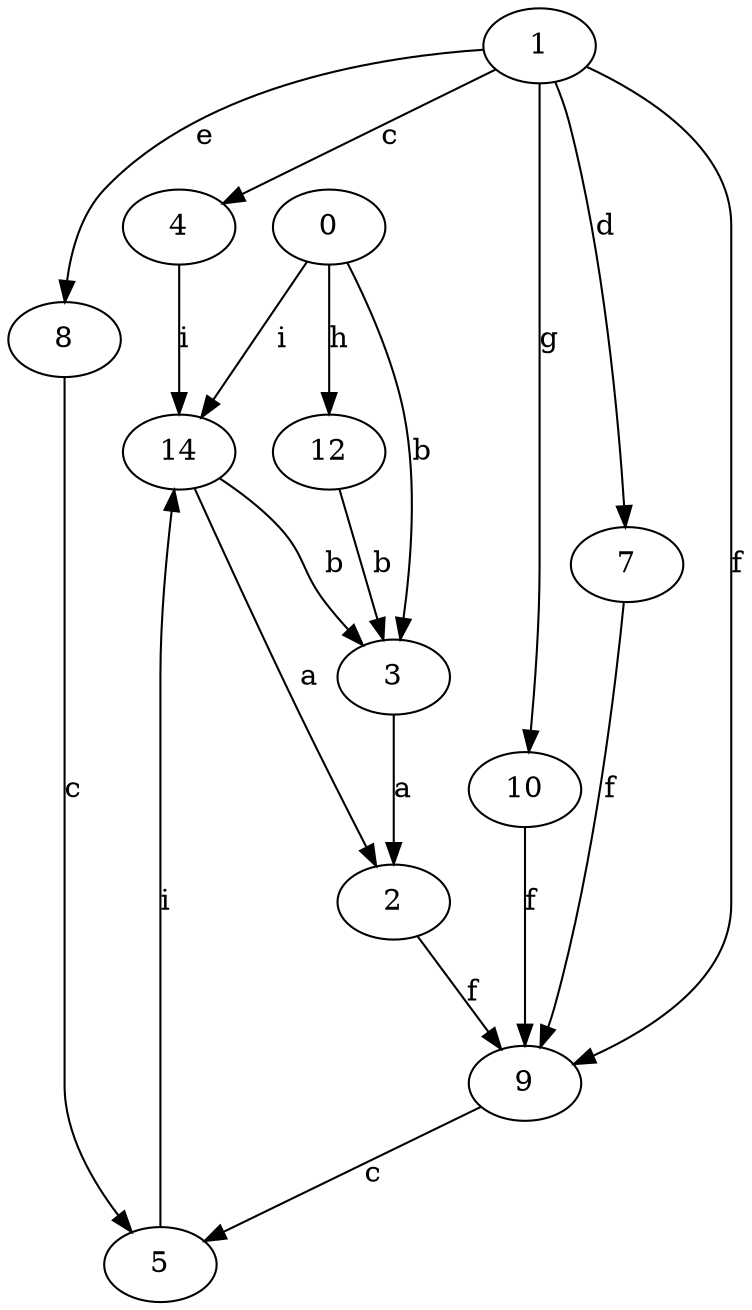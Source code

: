 strict digraph  {
1;
2;
0;
3;
4;
5;
7;
8;
9;
10;
12;
14;
1 -> 4  [label=c];
1 -> 7  [label=d];
1 -> 8  [label=e];
1 -> 9  [label=f];
1 -> 10  [label=g];
2 -> 9  [label=f];
0 -> 3  [label=b];
0 -> 12  [label=h];
0 -> 14  [label=i];
3 -> 2  [label=a];
4 -> 14  [label=i];
5 -> 14  [label=i];
7 -> 9  [label=f];
8 -> 5  [label=c];
9 -> 5  [label=c];
10 -> 9  [label=f];
12 -> 3  [label=b];
14 -> 2  [label=a];
14 -> 3  [label=b];
}
